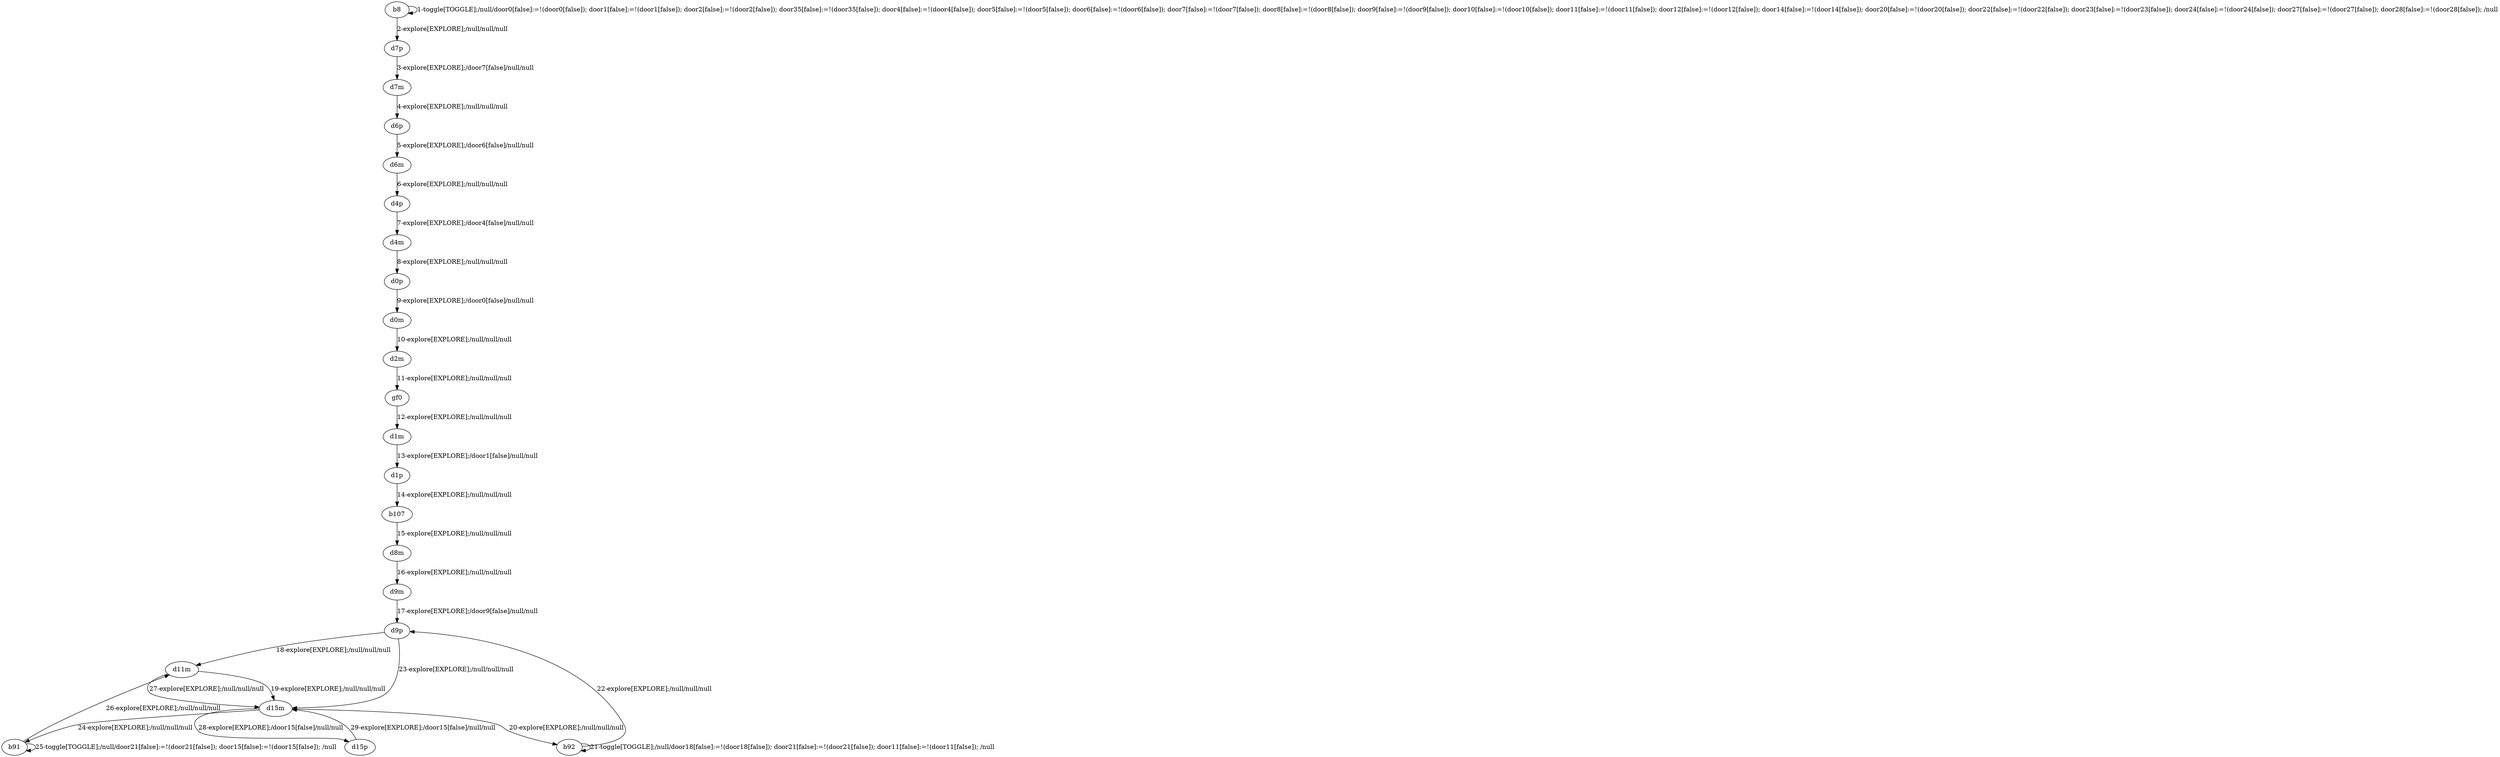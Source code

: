 # Total number of goals covered by this test: 2
# d15p --> d15m
# d15m --> d15p

digraph g {
"b8" -> "b8" [label = "1-toggle[TOGGLE];/null/door0[false]:=!(door0[false]); door1[false]:=!(door1[false]); door2[false]:=!(door2[false]); door35[false]:=!(door35[false]); door4[false]:=!(door4[false]); door5[false]:=!(door5[false]); door6[false]:=!(door6[false]); door7[false]:=!(door7[false]); door8[false]:=!(door8[false]); door9[false]:=!(door9[false]); door10[false]:=!(door10[false]); door11[false]:=!(door11[false]); door12[false]:=!(door12[false]); door14[false]:=!(door14[false]); door20[false]:=!(door20[false]); door22[false]:=!(door22[false]); door23[false]:=!(door23[false]); door24[false]:=!(door24[false]); door27[false]:=!(door27[false]); door28[false]:=!(door28[false]); /null"];
"b8" -> "d7p" [label = "2-explore[EXPLORE];/null/null/null"];
"d7p" -> "d7m" [label = "3-explore[EXPLORE];/door7[false]/null/null"];
"d7m" -> "d6p" [label = "4-explore[EXPLORE];/null/null/null"];
"d6p" -> "d6m" [label = "5-explore[EXPLORE];/door6[false]/null/null"];
"d6m" -> "d4p" [label = "6-explore[EXPLORE];/null/null/null"];
"d4p" -> "d4m" [label = "7-explore[EXPLORE];/door4[false]/null/null"];
"d4m" -> "d0p" [label = "8-explore[EXPLORE];/null/null/null"];
"d0p" -> "d0m" [label = "9-explore[EXPLORE];/door0[false]/null/null"];
"d0m" -> "d2m" [label = "10-explore[EXPLORE];/null/null/null"];
"d2m" -> "gf0" [label = "11-explore[EXPLORE];/null/null/null"];
"gf0" -> "d1m" [label = "12-explore[EXPLORE];/null/null/null"];
"d1m" -> "d1p" [label = "13-explore[EXPLORE];/door1[false]/null/null"];
"d1p" -> "b107" [label = "14-explore[EXPLORE];/null/null/null"];
"b107" -> "d8m" [label = "15-explore[EXPLORE];/null/null/null"];
"d8m" -> "d9m" [label = "16-explore[EXPLORE];/null/null/null"];
"d9m" -> "d9p" [label = "17-explore[EXPLORE];/door9[false]/null/null"];
"d9p" -> "d11m" [label = "18-explore[EXPLORE];/null/null/null"];
"d11m" -> "d15m" [label = "19-explore[EXPLORE];/null/null/null"];
"d15m" -> "b92" [label = "20-explore[EXPLORE];/null/null/null"];
"b92" -> "b92" [label = "21-toggle[TOGGLE];/null/door18[false]:=!(door18[false]); door21[false]:=!(door21[false]); door11[false]:=!(door11[false]); /null"];
"b92" -> "d9p" [label = "22-explore[EXPLORE];/null/null/null"];
"d9p" -> "d15m" [label = "23-explore[EXPLORE];/null/null/null"];
"d15m" -> "b91" [label = "24-explore[EXPLORE];/null/null/null"];
"b91" -> "b91" [label = "25-toggle[TOGGLE];/null/door21[false]:=!(door21[false]); door15[false]:=!(door15[false]); /null"];
"b91" -> "d11m" [label = "26-explore[EXPLORE];/null/null/null"];
"d11m" -> "d15m" [label = "27-explore[EXPLORE];/null/null/null"];
"d15m" -> "d15p" [label = "28-explore[EXPLORE];/door15[false]/null/null"];
"d15p" -> "d15m" [label = "29-explore[EXPLORE];/door15[false]/null/null"];
}